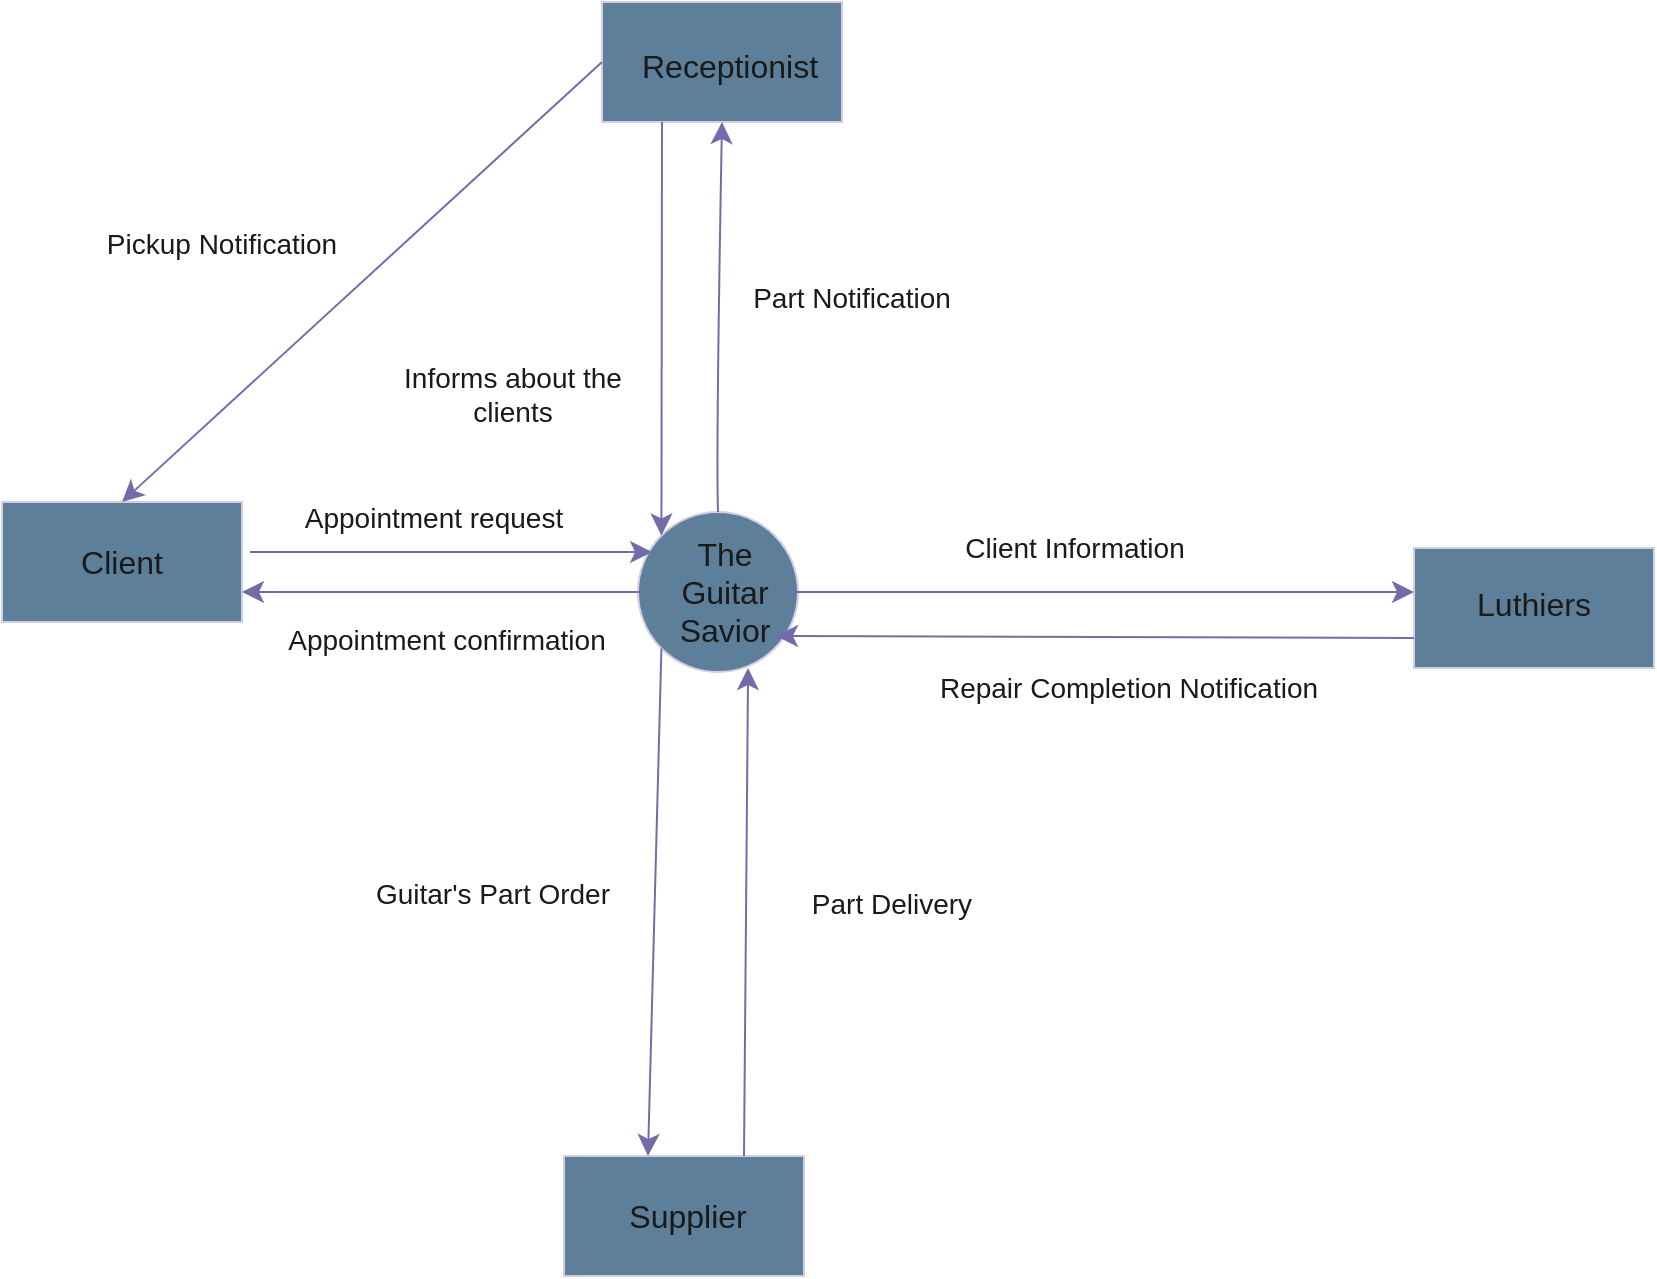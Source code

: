 <mxfile version="24.2.2" type="github" pages="2">
  <diagram name="Page-1" id="aPXd8eRDfnjTLt8v-Qk9">
    <mxGraphModel dx="1654" dy="1125" grid="0" gridSize="10" guides="1" tooltips="1" connect="1" arrows="1" fold="1" page="0" pageScale="1" pageWidth="850" pageHeight="1100" math="0" shadow="0">
      <root>
        <mxCell id="0" />
        <mxCell id="1" parent="0" />
        <mxCell id="LkClYmIF-aCqsdgY6d3--3" value="" style="group;labelBackgroundColor=none;fontColor=#1A1A1A;" vertex="1" connectable="0" parent="1">
          <mxGeometry x="235" y="136" width="86" height="80" as="geometry" />
        </mxCell>
        <mxCell id="LkClYmIF-aCqsdgY6d3--1" value="" style="ellipse;whiteSpace=wrap;html=1;aspect=fixed;labelBackgroundColor=none;fillColor=#5D7F99;strokeColor=#D0CEE2;fontColor=#1A1A1A;" vertex="1" parent="LkClYmIF-aCqsdgY6d3--3">
          <mxGeometry width="80" height="80" as="geometry" />
        </mxCell>
        <mxCell id="LkClYmIF-aCqsdgY6d3--2" value="The Guitar Savior" style="text;html=1;align=center;verticalAlign=middle;whiteSpace=wrap;rounded=0;fontSize=16;labelBackgroundColor=none;fontColor=#1A1A1A;" vertex="1" parent="LkClYmIF-aCqsdgY6d3--3">
          <mxGeometry x="10.75" y="25" width="64.5" height="30" as="geometry" />
        </mxCell>
        <mxCell id="LkClYmIF-aCqsdgY6d3--4" style="edgeStyle=none;curved=1;rounded=0;orthogonalLoop=1;jettySize=auto;html=1;exitX=0.75;exitY=0;exitDx=0;exitDy=0;fontSize=12;startSize=8;endSize=8;labelBackgroundColor=none;strokeColor=#736CA8;fontColor=default;" edge="1" parent="LkClYmIF-aCqsdgY6d3--3" source="LkClYmIF-aCqsdgY6d3--2" target="LkClYmIF-aCqsdgY6d3--2">
          <mxGeometry relative="1" as="geometry" />
        </mxCell>
        <mxCell id="LkClYmIF-aCqsdgY6d3--21" style="edgeStyle=none;curved=1;rounded=0;orthogonalLoop=1;jettySize=auto;html=1;exitX=0.25;exitY=0;exitDx=0;exitDy=0;fontSize=12;startSize=8;endSize=8;labelBackgroundColor=none;strokeColor=#736CA8;fontColor=default;" edge="1" parent="LkClYmIF-aCqsdgY6d3--3" source="LkClYmIF-aCqsdgY6d3--2" target="LkClYmIF-aCqsdgY6d3--2">
          <mxGeometry relative="1" as="geometry" />
        </mxCell>
        <mxCell id="LkClYmIF-aCqsdgY6d3--13" value="" style="group;labelBackgroundColor=none;fontColor=#1A1A1A;" vertex="1" connectable="0" parent="1">
          <mxGeometry x="-83" y="131" width="120" height="60" as="geometry" />
        </mxCell>
        <mxCell id="LkClYmIF-aCqsdgY6d3--8" value="" style="rounded=0;whiteSpace=wrap;html=1;labelBackgroundColor=none;fillColor=#5D7F99;strokeColor=#D0CEE2;fontColor=#1A1A1A;" vertex="1" parent="LkClYmIF-aCqsdgY6d3--13">
          <mxGeometry width="120" height="60" as="geometry" />
        </mxCell>
        <mxCell id="LkClYmIF-aCqsdgY6d3--9" value="Client" style="text;html=1;align=center;verticalAlign=middle;whiteSpace=wrap;rounded=0;fontSize=16;labelBackgroundColor=none;fontColor=#1A1A1A;" vertex="1" parent="LkClYmIF-aCqsdgY6d3--13">
          <mxGeometry x="30" y="15" width="60" height="30" as="geometry" />
        </mxCell>
        <mxCell id="LkClYmIF-aCqsdgY6d3--14" value="" style="group;labelBackgroundColor=none;fontColor=#1A1A1A;" vertex="1" connectable="0" parent="1">
          <mxGeometry x="198" y="458" width="120" height="60" as="geometry" />
        </mxCell>
        <mxCell id="LkClYmIF-aCqsdgY6d3--6" value="" style="rounded=0;whiteSpace=wrap;html=1;labelBackgroundColor=none;fillColor=#5D7F99;strokeColor=#D0CEE2;fontColor=#1A1A1A;" vertex="1" parent="LkClYmIF-aCqsdgY6d3--14">
          <mxGeometry width="120" height="60" as="geometry" />
        </mxCell>
        <mxCell id="LkClYmIF-aCqsdgY6d3--12" value="Supplier" style="text;html=1;align=center;verticalAlign=middle;whiteSpace=wrap;rounded=0;fontSize=16;labelBackgroundColor=none;fontColor=#1A1A1A;" vertex="1" parent="LkClYmIF-aCqsdgY6d3--14">
          <mxGeometry x="32" y="15" width="60" height="30" as="geometry" />
        </mxCell>
        <mxCell id="LkClYmIF-aCqsdgY6d3--15" value="" style="group;labelBackgroundColor=none;fontColor=#1A1A1A;" vertex="1" connectable="0" parent="1">
          <mxGeometry x="623" y="154" width="120" height="60" as="geometry" />
        </mxCell>
        <mxCell id="LkClYmIF-aCqsdgY6d3--5" value="" style="rounded=0;whiteSpace=wrap;html=1;labelBackgroundColor=none;fillColor=#5D7F99;strokeColor=#D0CEE2;fontColor=#1A1A1A;" vertex="1" parent="LkClYmIF-aCqsdgY6d3--15">
          <mxGeometry width="120" height="60" as="geometry" />
        </mxCell>
        <mxCell id="LkClYmIF-aCqsdgY6d3--10" value="Luthiers" style="text;html=1;align=center;verticalAlign=middle;whiteSpace=wrap;rounded=0;fontSize=16;labelBackgroundColor=none;fontColor=#1A1A1A;" vertex="1" parent="LkClYmIF-aCqsdgY6d3--15">
          <mxGeometry x="30" y="13" width="60" height="30" as="geometry" />
        </mxCell>
        <mxCell id="LkClYmIF-aCqsdgY6d3--16" value="" style="group;labelBackgroundColor=none;fontColor=#1A1A1A;" vertex="1" connectable="0" parent="1">
          <mxGeometry x="217" y="-117" width="120" height="60" as="geometry" />
        </mxCell>
        <mxCell id="LkClYmIF-aCqsdgY6d3--7" value="" style="rounded=0;whiteSpace=wrap;html=1;labelBackgroundColor=none;fillColor=#5D7F99;strokeColor=#D0CEE2;fontColor=#1A1A1A;" vertex="1" parent="LkClYmIF-aCqsdgY6d3--16">
          <mxGeometry y="-2" width="120" height="60" as="geometry" />
        </mxCell>
        <mxCell id="LkClYmIF-aCqsdgY6d3--11" value="Receptionist" style="text;html=1;align=center;verticalAlign=middle;whiteSpace=wrap;rounded=0;fontSize=16;labelBackgroundColor=none;fontColor=#1A1A1A;" vertex="1" parent="LkClYmIF-aCqsdgY6d3--16">
          <mxGeometry x="34" y="15" width="60" height="30" as="geometry" />
        </mxCell>
        <mxCell id="LkClYmIF-aCqsdgY6d3--18" style="edgeStyle=none;curved=1;rounded=0;orthogonalLoop=1;jettySize=auto;html=1;entryX=0.088;entryY=0.25;entryDx=0;entryDy=0;fontSize=12;startSize=8;endSize=8;entryPerimeter=0;labelBackgroundColor=none;strokeColor=#736CA8;fontColor=default;" edge="1" parent="1" target="LkClYmIF-aCqsdgY6d3--1">
          <mxGeometry relative="1" as="geometry">
            <mxPoint x="41" y="156" as="sourcePoint" />
            <mxPoint x="232" y="162" as="targetPoint" />
          </mxGeometry>
        </mxCell>
        <mxCell id="LkClYmIF-aCqsdgY6d3--19" value="Appointment request" style="text;html=1;align=center;verticalAlign=middle;whiteSpace=wrap;rounded=0;fontSize=14;rotation=0;labelBackgroundColor=none;fontColor=#1A1A1A;" vertex="1" parent="1">
          <mxGeometry x="52" y="124" width="162" height="30" as="geometry" />
        </mxCell>
        <mxCell id="LkClYmIF-aCqsdgY6d3--22" style="edgeStyle=none;curved=1;rounded=0;orthogonalLoop=1;jettySize=auto;html=1;entryX=1;entryY=0.75;entryDx=0;entryDy=0;fontSize=12;startSize=8;endSize=8;labelBackgroundColor=none;strokeColor=#736CA8;fontColor=default;" edge="1" parent="1" target="LkClYmIF-aCqsdgY6d3--8">
          <mxGeometry relative="1" as="geometry">
            <mxPoint x="236" y="176" as="sourcePoint" />
          </mxGeometry>
        </mxCell>
        <mxCell id="LkClYmIF-aCqsdgY6d3--23" value="Appointment confirmation" style="text;html=1;align=center;verticalAlign=middle;whiteSpace=wrap;rounded=0;fontSize=14;rotation=0;labelBackgroundColor=none;fontColor=#1A1A1A;" vertex="1" parent="1">
          <mxGeometry x="45" y="185" width="189" height="30" as="geometry" />
        </mxCell>
        <mxCell id="LkClYmIF-aCqsdgY6d3--25" style="edgeStyle=none;curved=1;rounded=0;orthogonalLoop=1;jettySize=auto;html=1;exitX=1;exitY=0.5;exitDx=0;exitDy=0;entryX=0;entryY=0.367;entryDx=0;entryDy=0;fontSize=12;startSize=8;endSize=8;entryPerimeter=0;labelBackgroundColor=none;strokeColor=#736CA8;fontColor=default;" edge="1" parent="1" source="LkClYmIF-aCqsdgY6d3--2" target="LkClYmIF-aCqsdgY6d3--5">
          <mxGeometry relative="1" as="geometry" />
        </mxCell>
        <mxCell id="LkClYmIF-aCqsdgY6d3--26" value="Client Information" style="text;html=1;align=center;verticalAlign=middle;whiteSpace=wrap;rounded=0;fontSize=14;labelBackgroundColor=none;fontColor=#1A1A1A;" vertex="1" parent="1">
          <mxGeometry x="385" y="139" width="137" height="30" as="geometry" />
        </mxCell>
        <mxCell id="LkClYmIF-aCqsdgY6d3--28" value="Guitar&#39;s Part Order" style="text;html=1;align=center;verticalAlign=middle;whiteSpace=wrap;rounded=0;fontSize=14;labelBackgroundColor=none;fontColor=#1A1A1A;" vertex="1" parent="1">
          <mxGeometry x="94" y="312" width="137" height="30" as="geometry" />
        </mxCell>
        <mxCell id="LkClYmIF-aCqsdgY6d3--31" value="Part Delivery" style="text;html=1;align=center;verticalAlign=middle;whiteSpace=wrap;rounded=0;fontSize=14;rotation=0;labelBackgroundColor=none;fontColor=#1A1A1A;" vertex="1" parent="1">
          <mxGeometry x="293" y="317" width="138" height="30" as="geometry" />
        </mxCell>
        <mxCell id="LkClYmIF-aCqsdgY6d3--34" value="Part Notification" style="text;html=1;align=center;verticalAlign=middle;whiteSpace=wrap;rounded=0;fontSize=14;rotation=0;labelBackgroundColor=none;fontColor=#1A1A1A;" vertex="1" parent="1">
          <mxGeometry x="261" y="14" width="162" height="30" as="geometry" />
        </mxCell>
        <mxCell id="LkClYmIF-aCqsdgY6d3--37" value="Repair Completion Notification" style="text;html=1;align=center;verticalAlign=middle;whiteSpace=wrap;rounded=0;fontSize=14;rotation=0;labelBackgroundColor=none;fontColor=#1A1A1A;" vertex="1" parent="1">
          <mxGeometry x="372.5" y="209" width="214.5" height="30" as="geometry" />
        </mxCell>
        <mxCell id="LkClYmIF-aCqsdgY6d3--38" style="edgeStyle=none;curved=1;rounded=0;orthogonalLoop=1;jettySize=auto;html=1;exitX=0;exitY=0.5;exitDx=0;exitDy=0;entryX=0.5;entryY=0;entryDx=0;entryDy=0;fontSize=12;startSize=8;endSize=8;labelBackgroundColor=none;strokeColor=#736CA8;fontColor=default;" edge="1" parent="1" source="LkClYmIF-aCqsdgY6d3--7" target="LkClYmIF-aCqsdgY6d3--8">
          <mxGeometry relative="1" as="geometry" />
        </mxCell>
        <mxCell id="LkClYmIF-aCqsdgY6d3--39" value="Pickup Notification" style="text;html=1;align=center;verticalAlign=middle;whiteSpace=wrap;rounded=0;fontSize=14;rotation=0;labelBackgroundColor=none;fontColor=#1A1A1A;" vertex="1" parent="1">
          <mxGeometry x="-54" y="-13" width="162" height="30" as="geometry" />
        </mxCell>
        <mxCell id="LkClYmIF-aCqsdgY6d3--33" style="edgeStyle=none;curved=1;rounded=0;orthogonalLoop=1;jettySize=auto;html=1;exitX=0.5;exitY=0;exitDx=0;exitDy=0;fontSize=12;startSize=8;endSize=8;entryX=0.5;entryY=1;entryDx=0;entryDy=0;labelBackgroundColor=none;strokeColor=#736CA8;fontColor=default;" edge="1" parent="1" source="LkClYmIF-aCqsdgY6d3--1" target="LkClYmIF-aCqsdgY6d3--7">
          <mxGeometry relative="1" as="geometry">
            <mxPoint x="274" y="44" as="targetPoint" />
            <Array as="points">
              <mxPoint x="274" y="105" />
            </Array>
          </mxGeometry>
        </mxCell>
        <mxCell id="LkClYmIF-aCqsdgY6d3--40" style="edgeStyle=none;curved=1;rounded=0;orthogonalLoop=1;jettySize=auto;html=1;exitX=0.25;exitY=1;exitDx=0;exitDy=0;entryX=0;entryY=0;entryDx=0;entryDy=0;fontSize=12;startSize=8;endSize=8;labelBackgroundColor=none;strokeColor=#736CA8;fontColor=default;" edge="1" parent="1" source="LkClYmIF-aCqsdgY6d3--7" target="LkClYmIF-aCqsdgY6d3--1">
          <mxGeometry relative="1" as="geometry" />
        </mxCell>
        <mxCell id="LkClYmIF-aCqsdgY6d3--42" value="Informs about the clients" style="text;html=1;align=center;verticalAlign=middle;whiteSpace=wrap;rounded=0;fontSize=14;labelBackgroundColor=none;fontColor=#1A1A1A;" vertex="1" parent="1">
          <mxGeometry x="104" y="62" width="137" height="30" as="geometry" />
        </mxCell>
        <mxCell id="LkClYmIF-aCqsdgY6d3--44" style="edgeStyle=none;curved=1;rounded=0;orthogonalLoop=1;jettySize=auto;html=1;exitX=0;exitY=1;exitDx=0;exitDy=0;entryX=0.35;entryY=0;entryDx=0;entryDy=0;entryPerimeter=0;fontSize=12;startSize=8;endSize=8;labelBackgroundColor=none;strokeColor=#736CA8;fontColor=default;" edge="1" parent="1" source="LkClYmIF-aCqsdgY6d3--1" target="LkClYmIF-aCqsdgY6d3--6">
          <mxGeometry relative="1" as="geometry" />
        </mxCell>
        <mxCell id="LkClYmIF-aCqsdgY6d3--45" style="edgeStyle=none;curved=1;rounded=0;orthogonalLoop=1;jettySize=auto;html=1;exitX=0.75;exitY=0;exitDx=0;exitDy=0;entryX=0.688;entryY=0.975;entryDx=0;entryDy=0;entryPerimeter=0;fontSize=12;startSize=8;endSize=8;labelBackgroundColor=none;strokeColor=#736CA8;fontColor=default;" edge="1" parent="1" source="LkClYmIF-aCqsdgY6d3--6" target="LkClYmIF-aCqsdgY6d3--1">
          <mxGeometry relative="1" as="geometry" />
        </mxCell>
        <mxCell id="LkClYmIF-aCqsdgY6d3--46" style="edgeStyle=none;curved=1;rounded=0;orthogonalLoop=1;jettySize=auto;html=1;exitX=0;exitY=0.75;exitDx=0;exitDy=0;entryX=0.903;entryY=1.233;entryDx=0;entryDy=0;entryPerimeter=0;fontSize=12;startSize=8;endSize=8;labelBackgroundColor=none;strokeColor=#736CA8;fontColor=default;" edge="1" parent="1" source="LkClYmIF-aCqsdgY6d3--5" target="LkClYmIF-aCqsdgY6d3--2">
          <mxGeometry relative="1" as="geometry" />
        </mxCell>
      </root>
    </mxGraphModel>
  </diagram>
  <diagram id="UPiHL7lE0GUn2VdeNNUI" name="Page-2">
    <mxGraphModel dx="1654" dy="1125" grid="0" gridSize="10" guides="1" tooltips="1" connect="1" arrows="1" fold="1" page="0" pageScale="1" pageWidth="850" pageHeight="1100" math="0" shadow="0">
      <root>
        <mxCell id="0" />
        <mxCell id="1" parent="0" />
        <mxCell id="CHQbFUHav-58y0d9KRRV-1" value="" style="group;labelBackgroundColor=none;fontColor=#EEEEEE;" vertex="1" connectable="0" parent="1">
          <mxGeometry x="235" y="136" width="86" height="80" as="geometry" />
        </mxCell>
        <mxCell id="CHQbFUHav-58y0d9KRRV-2" value="" style="ellipse;whiteSpace=wrap;html=1;aspect=fixed;labelBackgroundColor=none;fillColor=#09555B;strokeColor=#BAC8D3;fontColor=#EEEEEE;" vertex="1" parent="CHQbFUHav-58y0d9KRRV-1">
          <mxGeometry width="80" height="80" as="geometry" />
        </mxCell>
        <mxCell id="CHQbFUHav-58y0d9KRRV-3" value="The Guitar Savior" style="text;html=1;align=center;verticalAlign=middle;whiteSpace=wrap;rounded=0;fontSize=16;labelBackgroundColor=none;fontColor=#EEEEEE;" vertex="1" parent="CHQbFUHav-58y0d9KRRV-1">
          <mxGeometry x="10.75" y="25" width="64.5" height="30" as="geometry" />
        </mxCell>
        <mxCell id="CHQbFUHav-58y0d9KRRV-4" style="edgeStyle=none;curved=1;rounded=0;orthogonalLoop=1;jettySize=auto;html=1;exitX=0.75;exitY=0;exitDx=0;exitDy=0;fontSize=12;startSize=8;endSize=8;labelBackgroundColor=none;strokeColor=#0B4D6A;fontColor=default;" edge="1" parent="CHQbFUHav-58y0d9KRRV-1" source="CHQbFUHav-58y0d9KRRV-3" target="CHQbFUHav-58y0d9KRRV-3">
          <mxGeometry relative="1" as="geometry" />
        </mxCell>
        <mxCell id="CHQbFUHav-58y0d9KRRV-5" style="edgeStyle=none;curved=1;rounded=0;orthogonalLoop=1;jettySize=auto;html=1;exitX=0.25;exitY=0;exitDx=0;exitDy=0;fontSize=12;startSize=8;endSize=8;labelBackgroundColor=none;strokeColor=#0B4D6A;fontColor=default;" edge="1" parent="CHQbFUHav-58y0d9KRRV-1" source="CHQbFUHav-58y0d9KRRV-3" target="CHQbFUHav-58y0d9KRRV-3">
          <mxGeometry relative="1" as="geometry" />
        </mxCell>
        <mxCell id="CHQbFUHav-58y0d9KRRV-6" value="" style="group;labelBackgroundColor=none;fontColor=#EEEEEE;" vertex="1" connectable="0" parent="1">
          <mxGeometry x="-83" y="131" width="120" height="60" as="geometry" />
        </mxCell>
        <mxCell id="CHQbFUHav-58y0d9KRRV-7" value="" style="rounded=0;whiteSpace=wrap;html=1;labelBackgroundColor=none;fillColor=#09555B;strokeColor=#BAC8D3;fontColor=#EEEEEE;" vertex="1" parent="CHQbFUHav-58y0d9KRRV-6">
          <mxGeometry width="120" height="60" as="geometry" />
        </mxCell>
        <mxCell id="CHQbFUHav-58y0d9KRRV-8" value="Client" style="text;html=1;align=center;verticalAlign=middle;whiteSpace=wrap;rounded=0;fontSize=16;labelBackgroundColor=none;fontColor=#EEEEEE;" vertex="1" parent="CHQbFUHav-58y0d9KRRV-6">
          <mxGeometry x="30" y="15" width="60" height="30" as="geometry" />
        </mxCell>
        <mxCell id="CHQbFUHav-58y0d9KRRV-9" value="" style="group;labelBackgroundColor=none;fontColor=#EEEEEE;" vertex="1" connectable="0" parent="1">
          <mxGeometry x="198" y="458" width="120" height="60" as="geometry" />
        </mxCell>
        <mxCell id="CHQbFUHav-58y0d9KRRV-10" value="" style="rounded=0;whiteSpace=wrap;html=1;labelBackgroundColor=none;fillColor=#09555B;strokeColor=#BAC8D3;fontColor=#EEEEEE;" vertex="1" parent="CHQbFUHav-58y0d9KRRV-9">
          <mxGeometry width="120" height="60" as="geometry" />
        </mxCell>
        <mxCell id="CHQbFUHav-58y0d9KRRV-11" value="Supplier" style="text;html=1;align=center;verticalAlign=middle;whiteSpace=wrap;rounded=0;fontSize=16;labelBackgroundColor=none;fontColor=#EEEEEE;" vertex="1" parent="CHQbFUHav-58y0d9KRRV-9">
          <mxGeometry x="32" y="15" width="60" height="30" as="geometry" />
        </mxCell>
        <mxCell id="CHQbFUHav-58y0d9KRRV-12" value="" style="group;labelBackgroundColor=none;fontColor=#EEEEEE;" vertex="1" connectable="0" parent="1">
          <mxGeometry x="623" y="154" width="120" height="60" as="geometry" />
        </mxCell>
        <mxCell id="CHQbFUHav-58y0d9KRRV-13" value="" style="rounded=0;whiteSpace=wrap;html=1;labelBackgroundColor=none;fillColor=#09555B;strokeColor=#BAC8D3;fontColor=#EEEEEE;" vertex="1" parent="CHQbFUHav-58y0d9KRRV-12">
          <mxGeometry width="120" height="60" as="geometry" />
        </mxCell>
        <mxCell id="CHQbFUHav-58y0d9KRRV-14" value="Luthiers" style="text;html=1;align=center;verticalAlign=middle;whiteSpace=wrap;rounded=0;fontSize=16;labelBackgroundColor=none;fontColor=#EEEEEE;" vertex="1" parent="CHQbFUHav-58y0d9KRRV-12">
          <mxGeometry x="30" y="13" width="60" height="30" as="geometry" />
        </mxCell>
        <mxCell id="CHQbFUHav-58y0d9KRRV-15" value="" style="group;labelBackgroundColor=none;fontColor=#EEEEEE;" vertex="1" connectable="0" parent="1">
          <mxGeometry x="218" y="-109" width="120" height="60" as="geometry" />
        </mxCell>
        <mxCell id="CHQbFUHav-58y0d9KRRV-16" value="" style="rounded=0;whiteSpace=wrap;html=1;labelBackgroundColor=none;fillColor=#09555B;strokeColor=#BAC8D3;fontColor=#EEEEEE;" vertex="1" parent="CHQbFUHav-58y0d9KRRV-15">
          <mxGeometry y="-2" width="120" height="60" as="geometry" />
        </mxCell>
        <mxCell id="CHQbFUHav-58y0d9KRRV-17" value="Receptionist" style="text;html=1;align=center;verticalAlign=middle;whiteSpace=wrap;rounded=0;fontSize=16;labelBackgroundColor=none;fontColor=#EEEEEE;" vertex="1" parent="CHQbFUHav-58y0d9KRRV-15">
          <mxGeometry x="34" y="15" width="60" height="30" as="geometry" />
        </mxCell>
        <mxCell id="CHQbFUHav-58y0d9KRRV-18" style="edgeStyle=none;curved=1;rounded=0;orthogonalLoop=1;jettySize=auto;html=1;entryX=0.088;entryY=0.25;entryDx=0;entryDy=0;fontSize=12;startSize=8;endSize=8;entryPerimeter=0;labelBackgroundColor=none;strokeColor=#0B4D6A;fontColor=default;" edge="1" parent="1" target="CHQbFUHav-58y0d9KRRV-2">
          <mxGeometry relative="1" as="geometry">
            <mxPoint x="41" y="156" as="sourcePoint" />
            <mxPoint x="232" y="162" as="targetPoint" />
          </mxGeometry>
        </mxCell>
        <mxCell id="CHQbFUHav-58y0d9KRRV-19" value="Appointment request" style="text;html=1;align=center;verticalAlign=middle;whiteSpace=wrap;rounded=0;fontSize=14;rotation=0;labelBackgroundColor=none;fontColor=#EEEEEE;" vertex="1" parent="1">
          <mxGeometry x="52" y="124" width="162" height="30" as="geometry" />
        </mxCell>
        <mxCell id="CHQbFUHav-58y0d9KRRV-20" style="edgeStyle=none;curved=1;rounded=0;orthogonalLoop=1;jettySize=auto;html=1;entryX=1;entryY=0.75;entryDx=0;entryDy=0;fontSize=12;startSize=8;endSize=8;labelBackgroundColor=none;strokeColor=#0B4D6A;fontColor=default;" edge="1" parent="1" target="CHQbFUHav-58y0d9KRRV-7">
          <mxGeometry relative="1" as="geometry">
            <mxPoint x="236" y="176" as="sourcePoint" />
          </mxGeometry>
        </mxCell>
        <mxCell id="CHQbFUHav-58y0d9KRRV-21" value="Appointment confirmation" style="text;html=1;align=center;verticalAlign=middle;whiteSpace=wrap;rounded=0;fontSize=14;rotation=0;labelBackgroundColor=none;fontColor=#EEEEEE;" vertex="1" parent="1">
          <mxGeometry x="45" y="185" width="189" height="30" as="geometry" />
        </mxCell>
        <mxCell id="CHQbFUHav-58y0d9KRRV-22" style="edgeStyle=none;curved=1;rounded=0;orthogonalLoop=1;jettySize=auto;html=1;exitX=1;exitY=0.5;exitDx=0;exitDy=0;entryX=0;entryY=0.367;entryDx=0;entryDy=0;fontSize=12;startSize=8;endSize=8;entryPerimeter=0;labelBackgroundColor=none;strokeColor=#0B4D6A;fontColor=default;" edge="1" parent="1" source="CHQbFUHav-58y0d9KRRV-3" target="CHQbFUHav-58y0d9KRRV-13">
          <mxGeometry relative="1" as="geometry" />
        </mxCell>
        <mxCell id="CHQbFUHav-58y0d9KRRV-23" value="Client Information" style="text;html=1;align=center;verticalAlign=middle;whiteSpace=wrap;rounded=0;fontSize=14;labelBackgroundColor=none;fontColor=#EEEEEE;" vertex="1" parent="1">
          <mxGeometry x="385" y="139" width="137" height="30" as="geometry" />
        </mxCell>
        <mxCell id="CHQbFUHav-58y0d9KRRV-24" value="Guitar&#39;s Part Order" style="text;html=1;align=center;verticalAlign=middle;whiteSpace=wrap;rounded=0;fontSize=14;labelBackgroundColor=none;fontColor=#EEEEEE;" vertex="1" parent="1">
          <mxGeometry x="94" y="312" width="137" height="30" as="geometry" />
        </mxCell>
        <mxCell id="CHQbFUHav-58y0d9KRRV-25" value="Part Delivery" style="text;html=1;align=center;verticalAlign=middle;whiteSpace=wrap;rounded=0;fontSize=14;rotation=0;labelBackgroundColor=none;fontColor=#EEEEEE;" vertex="1" parent="1">
          <mxGeometry x="293" y="317" width="138" height="30" as="geometry" />
        </mxCell>
        <mxCell id="CHQbFUHav-58y0d9KRRV-26" value="Part Notification" style="text;html=1;align=center;verticalAlign=middle;whiteSpace=wrap;rounded=0;fontSize=14;rotation=0;labelBackgroundColor=none;fontColor=#EEEEEE;" vertex="1" parent="1">
          <mxGeometry x="261" y="14" width="162" height="30" as="geometry" />
        </mxCell>
        <mxCell id="CHQbFUHav-58y0d9KRRV-27" value="Repair Completion Notification" style="text;html=1;align=center;verticalAlign=middle;whiteSpace=wrap;rounded=0;fontSize=14;rotation=0;labelBackgroundColor=none;fontColor=#EEEEEE;" vertex="1" parent="1">
          <mxGeometry x="372.5" y="209" width="214.5" height="30" as="geometry" />
        </mxCell>
        <mxCell id="CHQbFUHav-58y0d9KRRV-28" style="edgeStyle=none;curved=1;rounded=0;orthogonalLoop=1;jettySize=auto;html=1;exitX=0;exitY=0.5;exitDx=0;exitDy=0;entryX=0.5;entryY=0;entryDx=0;entryDy=0;fontSize=12;startSize=8;endSize=8;labelBackgroundColor=none;strokeColor=#0B4D6A;fontColor=default;" edge="1" parent="1" source="CHQbFUHav-58y0d9KRRV-16" target="CHQbFUHav-58y0d9KRRV-7">
          <mxGeometry relative="1" as="geometry" />
        </mxCell>
        <mxCell id="CHQbFUHav-58y0d9KRRV-29" value="Pickup Notification" style="text;html=1;align=center;verticalAlign=middle;whiteSpace=wrap;rounded=0;fontSize=14;rotation=0;labelBackgroundColor=none;fontColor=#EEEEEE;" vertex="1" parent="1">
          <mxGeometry x="-54" y="-13" width="162" height="30" as="geometry" />
        </mxCell>
        <mxCell id="CHQbFUHav-58y0d9KRRV-30" style="edgeStyle=none;curved=1;rounded=0;orthogonalLoop=1;jettySize=auto;html=1;exitX=0.5;exitY=0;exitDx=0;exitDy=0;fontSize=12;startSize=8;endSize=8;entryX=0.5;entryY=1;entryDx=0;entryDy=0;labelBackgroundColor=none;strokeColor=#0B4D6A;fontColor=default;" edge="1" parent="1" source="CHQbFUHav-58y0d9KRRV-2" target="CHQbFUHav-58y0d9KRRV-16">
          <mxGeometry relative="1" as="geometry">
            <mxPoint x="274" y="44" as="targetPoint" />
            <Array as="points">
              <mxPoint x="274" y="105" />
            </Array>
          </mxGeometry>
        </mxCell>
        <mxCell id="CHQbFUHav-58y0d9KRRV-31" style="edgeStyle=none;curved=1;rounded=0;orthogonalLoop=1;jettySize=auto;html=1;exitX=0.25;exitY=1;exitDx=0;exitDy=0;entryX=0;entryY=0;entryDx=0;entryDy=0;fontSize=12;startSize=8;endSize=8;labelBackgroundColor=none;strokeColor=#0B4D6A;fontColor=default;" edge="1" parent="1" source="CHQbFUHav-58y0d9KRRV-16" target="CHQbFUHav-58y0d9KRRV-2">
          <mxGeometry relative="1" as="geometry" />
        </mxCell>
        <mxCell id="CHQbFUHav-58y0d9KRRV-32" value="Informs about the clients" style="text;html=1;align=center;verticalAlign=middle;whiteSpace=wrap;rounded=0;fontSize=14;labelBackgroundColor=none;fontColor=#EEEEEE;" vertex="1" parent="1">
          <mxGeometry x="104" y="62" width="137" height="30" as="geometry" />
        </mxCell>
        <mxCell id="CHQbFUHav-58y0d9KRRV-33" style="edgeStyle=none;curved=1;rounded=0;orthogonalLoop=1;jettySize=auto;html=1;exitX=0;exitY=1;exitDx=0;exitDy=0;entryX=0.35;entryY=0;entryDx=0;entryDy=0;entryPerimeter=0;fontSize=12;startSize=8;endSize=8;labelBackgroundColor=none;strokeColor=#0B4D6A;fontColor=default;" edge="1" parent="1" source="CHQbFUHav-58y0d9KRRV-2" target="CHQbFUHav-58y0d9KRRV-10">
          <mxGeometry relative="1" as="geometry" />
        </mxCell>
        <mxCell id="CHQbFUHav-58y0d9KRRV-34" style="edgeStyle=none;curved=1;rounded=0;orthogonalLoop=1;jettySize=auto;html=1;exitX=0.75;exitY=0;exitDx=0;exitDy=0;entryX=0.688;entryY=0.975;entryDx=0;entryDy=0;entryPerimeter=0;fontSize=12;startSize=8;endSize=8;labelBackgroundColor=none;strokeColor=#0B4D6A;fontColor=default;" edge="1" parent="1" source="CHQbFUHav-58y0d9KRRV-10" target="CHQbFUHav-58y0d9KRRV-2">
          <mxGeometry relative="1" as="geometry" />
        </mxCell>
        <mxCell id="CHQbFUHav-58y0d9KRRV-35" style="edgeStyle=none;curved=1;rounded=0;orthogonalLoop=1;jettySize=auto;html=1;exitX=0;exitY=0.75;exitDx=0;exitDy=0;entryX=0.903;entryY=1.233;entryDx=0;entryDy=0;entryPerimeter=0;fontSize=12;startSize=8;endSize=8;labelBackgroundColor=none;strokeColor=#0B4D6A;fontColor=default;" edge="1" parent="1" source="CHQbFUHav-58y0d9KRRV-13" target="CHQbFUHav-58y0d9KRRV-3">
          <mxGeometry relative="1" as="geometry" />
        </mxCell>
      </root>
    </mxGraphModel>
  </diagram>
</mxfile>
